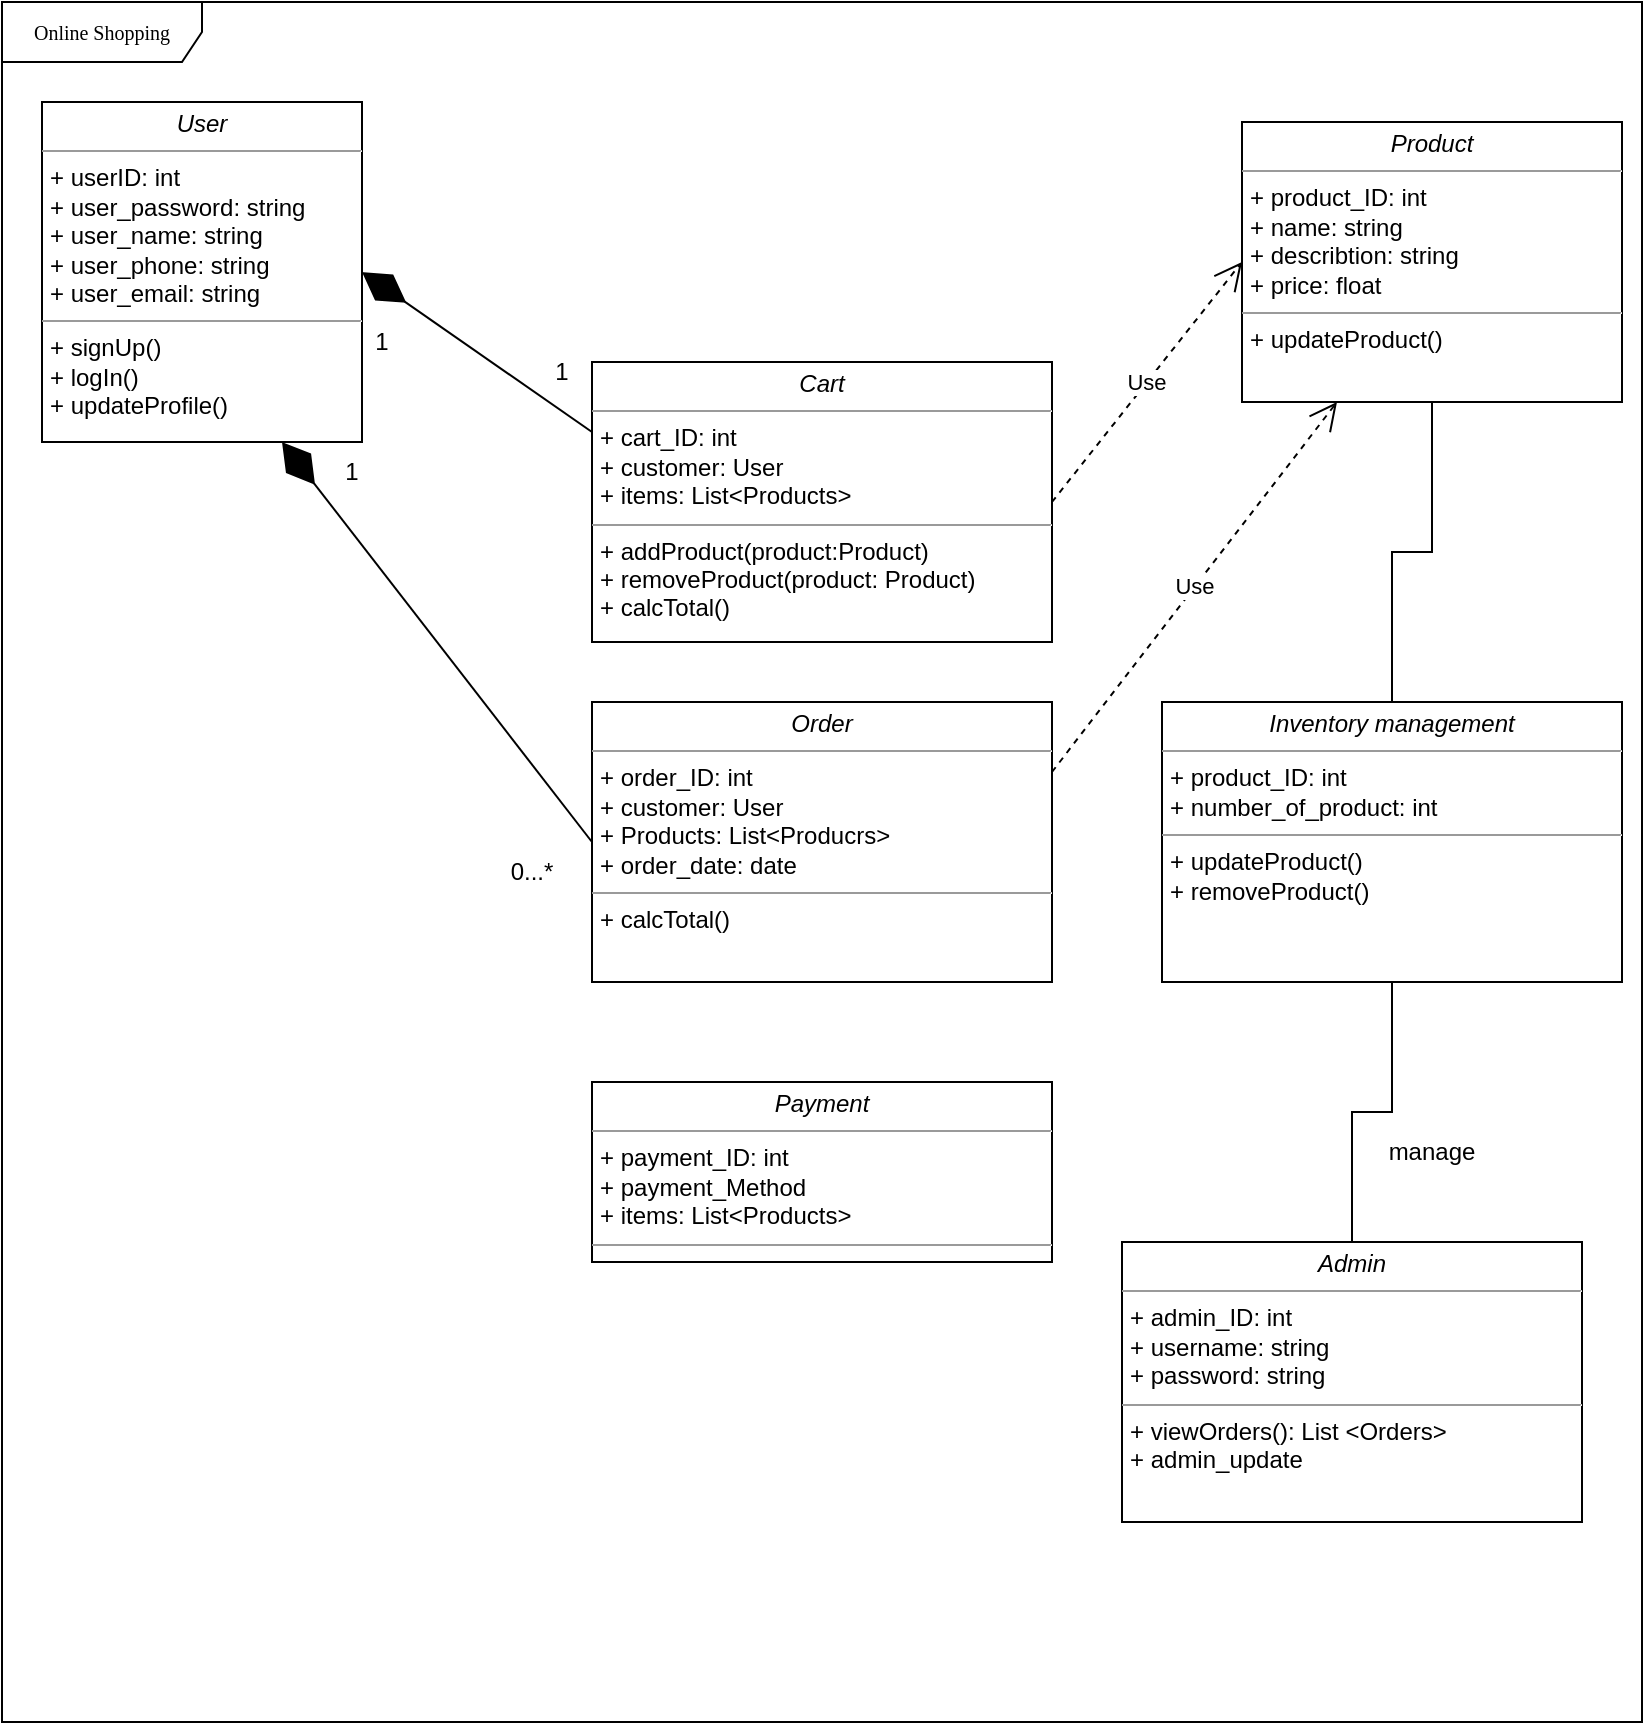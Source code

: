 <mxfile version="24.0.1" type="device">
  <diagram name="Page-1" id="c4acf3e9-155e-7222-9cf6-157b1a14988f">
    <mxGraphModel dx="1290" dy="565" grid="1" gridSize="10" guides="1" tooltips="1" connect="1" arrows="1" fold="1" page="1" pageScale="1" pageWidth="850" pageHeight="1100" background="none" math="0" shadow="0">
      <root>
        <mxCell id="0" />
        <mxCell id="1" parent="0" />
        <mxCell id="17acba5748e5396b-1" value="Online Shopping" style="shape=umlFrame;whiteSpace=wrap;html=1;rounded=0;shadow=0;comic=0;labelBackgroundColor=none;strokeWidth=1;fontFamily=Verdana;fontSize=10;align=center;width=100;height=30;" parent="1" vertex="1">
          <mxGeometry x="20" y="20" width="820" height="860" as="geometry" />
        </mxCell>
        <mxCell id="5d2195bd80daf111-15" value="&lt;p style=&quot;margin:0px;margin-top:4px;text-align:center;&quot;&gt;&lt;i&gt;User&lt;/i&gt;&lt;br&gt;&lt;/p&gt;&lt;hr size=&quot;1&quot;&gt;&lt;p style=&quot;border-color: var(--border-color); margin: 0px 0px 0px 4px;&quot;&gt;+ userID: int&lt;/p&gt;&lt;p style=&quot;border-color: var(--border-color); margin: 0px 0px 0px 4px;&quot;&gt;+ user_password: string&lt;br style=&quot;border-color: var(--border-color);&quot;&gt;+ user_name: string&lt;br style=&quot;border-color: var(--border-color);&quot;&gt;+ user_phone: string&lt;/p&gt;&lt;p style=&quot;border-color: var(--border-color); margin: 0px 0px 0px 4px;&quot;&gt;+ user_email: string&lt;/p&gt;&lt;hr size=&quot;1&quot;&gt;&lt;p style=&quot;margin:0px;margin-left:4px;&quot;&gt;+ signUp()&lt;br&gt;+ logIn()&lt;br&gt;+ updateProfile()&lt;/p&gt;" style="verticalAlign=top;align=left;overflow=fill;fontSize=12;fontFamily=Helvetica;html=1;rounded=0;shadow=0;comic=0;labelBackgroundColor=none;strokeWidth=1" parent="1" vertex="1">
          <mxGeometry x="40" y="70" width="160" height="170" as="geometry" />
        </mxCell>
        <mxCell id="454Sru1Qw_aLn2mXFdrK-1" style="edgeStyle=orthogonalEdgeStyle;rounded=0;orthogonalLoop=1;jettySize=auto;html=1;exitX=0.5;exitY=1;exitDx=0;exitDy=0;" parent="1" edge="1">
          <mxGeometry relative="1" as="geometry">
            <mxPoint x="155" y="227" as="sourcePoint" />
            <mxPoint x="155" y="227" as="targetPoint" />
          </mxGeometry>
        </mxCell>
        <mxCell id="454Sru1Qw_aLn2mXFdrK-4" value="&lt;p style=&quot;margin:0px;margin-top:4px;text-align:center;&quot;&gt;&lt;i&gt;Order&lt;/i&gt;&lt;/p&gt;&lt;hr size=&quot;1&quot;&gt;&lt;p style=&quot;border-color: var(--border-color); margin: 0px 0px 0px 4px;&quot;&gt;+ order_ID: int&lt;br style=&quot;border-color: var(--border-color);&quot;&gt;+ customer: User&lt;br&gt;+ Products: List&amp;lt;Producrs&amp;gt;&lt;br&gt;+ order_date: date&lt;/p&gt;&lt;hr size=&quot;1&quot;&gt;&lt;p style=&quot;margin:0px;margin-left:4px;&quot;&gt;+ calcTotal()&lt;/p&gt;" style="verticalAlign=top;align=left;overflow=fill;fontSize=12;fontFamily=Helvetica;html=1;rounded=0;shadow=0;comic=0;labelBackgroundColor=none;strokeWidth=1" parent="1" vertex="1">
          <mxGeometry x="315" y="370" width="230" height="140" as="geometry" />
        </mxCell>
        <mxCell id="454Sru1Qw_aLn2mXFdrK-5" value="&lt;p style=&quot;margin:0px;margin-top:4px;text-align:center;&quot;&gt;&lt;i&gt;Product&lt;/i&gt;&lt;/p&gt;&lt;hr size=&quot;1&quot;&gt;&lt;p style=&quot;border-color: var(--border-color); margin: 0px 0px 0px 4px;&quot;&gt;+ product_ID: int&lt;br style=&quot;border-color: var(--border-color);&quot;&gt;+ name: string&lt;br&gt;+ describtion: string&lt;br&gt;+ price: float&lt;/p&gt;&lt;hr size=&quot;1&quot;&gt;&lt;p style=&quot;margin:0px;margin-left:4px;&quot;&gt;+ updateProduct()&lt;/p&gt;" style="verticalAlign=top;align=left;overflow=fill;fontSize=12;fontFamily=Helvetica;html=1;rounded=0;shadow=0;comic=0;labelBackgroundColor=none;strokeWidth=1" parent="1" vertex="1">
          <mxGeometry x="640" y="80" width="190" height="140" as="geometry" />
        </mxCell>
        <mxCell id="454Sru1Qw_aLn2mXFdrK-6" value="&lt;p style=&quot;margin:0px;margin-top:4px;text-align:center;&quot;&gt;&lt;i&gt;Cart&lt;/i&gt;&lt;/p&gt;&lt;hr size=&quot;1&quot;&gt;&lt;p style=&quot;border-color: var(--border-color); margin: 0px 0px 0px 4px;&quot;&gt;+ cart_ID: int&lt;br style=&quot;border-color: var(--border-color);&quot;&gt;+ customer: User&lt;br&gt;+ items: List&amp;lt;Products&amp;gt;&lt;/p&gt;&lt;hr size=&quot;1&quot;&gt;&lt;p style=&quot;margin:0px;margin-left:4px;&quot;&gt;+ addProduct(product:Product)&lt;br style=&quot;border-color: var(--border-color);&quot;&gt;+ removeProduct(product: Product)&lt;/p&gt;&lt;p style=&quot;margin:0px;margin-left:4px;&quot;&gt;+ calcTotal()&lt;br&gt;&lt;/p&gt;" style="verticalAlign=top;align=left;overflow=fill;fontSize=12;fontFamily=Helvetica;html=1;rounded=0;shadow=0;comic=0;labelBackgroundColor=none;strokeWidth=1" parent="1" vertex="1">
          <mxGeometry x="315" y="200" width="230" height="140" as="geometry" />
        </mxCell>
        <mxCell id="454Sru1Qw_aLn2mXFdrK-7" value="&lt;p style=&quot;margin:0px;margin-top:4px;text-align:center;&quot;&gt;&lt;i&gt;Admin&lt;/i&gt;&lt;/p&gt;&lt;hr size=&quot;1&quot;&gt;&lt;p style=&quot;border-color: var(--border-color); margin: 0px 0px 0px 4px;&quot;&gt;+ admin_ID: int&lt;br style=&quot;border-color: var(--border-color);&quot;&gt;+ username: string&lt;br&gt;+ password: string&lt;/p&gt;&lt;hr size=&quot;1&quot;&gt;&lt;p style=&quot;margin:0px;margin-left:4px;&quot;&gt;&lt;span style=&quot;background-color: initial;&quot;&gt;+ viewOrders(): List &amp;lt;Orders&amp;gt;&lt;/span&gt;&lt;br&gt;&lt;/p&gt;&lt;p style=&quot;margin:0px;margin-left:4px;&quot;&gt;&lt;span style=&quot;background-color: initial;&quot;&gt;+ admin_update&lt;/span&gt;&lt;/p&gt;" style="verticalAlign=top;align=left;overflow=fill;fontSize=12;fontFamily=Helvetica;html=1;rounded=0;shadow=0;comic=0;labelBackgroundColor=none;strokeWidth=1" parent="1" vertex="1">
          <mxGeometry x="580" y="640" width="230" height="140" as="geometry" />
        </mxCell>
        <mxCell id="454Sru1Qw_aLn2mXFdrK-8" value="&lt;p style=&quot;margin:0px;margin-top:4px;text-align:center;&quot;&gt;&lt;i&gt;Payment&lt;/i&gt;&lt;/p&gt;&lt;hr size=&quot;1&quot;&gt;&lt;p style=&quot;border-color: var(--border-color); margin: 0px 0px 0px 4px;&quot;&gt;+ payment_ID: int&lt;br style=&quot;border-color: var(--border-color);&quot;&gt;+ payment_Method&lt;br&gt;+ items: List&amp;lt;Products&amp;gt;&lt;/p&gt;&lt;hr size=&quot;1&quot;&gt;&lt;p style=&quot;margin:0px;margin-left:4px;&quot;&gt;&lt;br&gt;&lt;/p&gt;" style="verticalAlign=top;align=left;overflow=fill;fontSize=12;fontFamily=Helvetica;html=1;rounded=0;shadow=0;comic=0;labelBackgroundColor=none;strokeWidth=1" parent="1" vertex="1">
          <mxGeometry x="315" y="560" width="230" height="90" as="geometry" />
        </mxCell>
        <mxCell id="454Sru1Qw_aLn2mXFdrK-15" value="1" style="text;html=1;align=center;verticalAlign=middle;whiteSpace=wrap;rounded=0;" parent="1" vertex="1">
          <mxGeometry x="180" y="240" width="30" height="30" as="geometry" />
        </mxCell>
        <mxCell id="454Sru1Qw_aLn2mXFdrK-21" value="" style="endArrow=diamondThin;endFill=1;endSize=24;html=1;rounded=0;entryX=1;entryY=0.5;entryDx=0;entryDy=0;exitX=0;exitY=0.25;exitDx=0;exitDy=0;" parent="1" source="454Sru1Qw_aLn2mXFdrK-6" target="5d2195bd80daf111-15" edge="1">
          <mxGeometry width="160" relative="1" as="geometry">
            <mxPoint x="290" y="360" as="sourcePoint" />
            <mxPoint x="450" y="360" as="targetPoint" />
            <Array as="points" />
          </mxGeometry>
        </mxCell>
        <mxCell id="454Sru1Qw_aLn2mXFdrK-22" value="1" style="text;html=1;align=center;verticalAlign=middle;whiteSpace=wrap;rounded=0;" parent="1" vertex="1">
          <mxGeometry x="290" y="190" width="20" height="30" as="geometry" />
        </mxCell>
        <mxCell id="454Sru1Qw_aLn2mXFdrK-24" value="" style="endArrow=diamondThin;endFill=1;endSize=24;html=1;rounded=0;exitX=0;exitY=0.5;exitDx=0;exitDy=0;entryX=0.75;entryY=1;entryDx=0;entryDy=0;" parent="1" source="454Sru1Qw_aLn2mXFdrK-4" target="5d2195bd80daf111-15" edge="1">
          <mxGeometry width="160" relative="1" as="geometry">
            <mxPoint x="290" y="360" as="sourcePoint" />
            <mxPoint x="450" y="360" as="targetPoint" />
          </mxGeometry>
        </mxCell>
        <mxCell id="bC5jpK4NbMSbZ2ZoPy8Q-8" value="" style="endArrow=none;html=1;edgeStyle=orthogonalEdgeStyle;rounded=0;entryX=0.5;entryY=0;entryDx=0;entryDy=0;exitX=0.5;exitY=1;exitDx=0;exitDy=0;" parent="1" source="tPwkocmxNujzIqduLx2B-2" target="454Sru1Qw_aLn2mXFdrK-7" edge="1">
          <mxGeometry relative="1" as="geometry">
            <mxPoint x="370" y="330" as="sourcePoint" />
            <mxPoint x="530" y="330" as="targetPoint" />
          </mxGeometry>
        </mxCell>
        <mxCell id="bC5jpK4NbMSbZ2ZoPy8Q-15" value="1" style="text;html=1;align=center;verticalAlign=middle;whiteSpace=wrap;rounded=0;" parent="1" vertex="1">
          <mxGeometry x="200" y="175" width="20" height="30" as="geometry" />
        </mxCell>
        <mxCell id="bC5jpK4NbMSbZ2ZoPy8Q-16" value="0...*" style="text;html=1;align=center;verticalAlign=middle;whiteSpace=wrap;rounded=0;" parent="1" vertex="1">
          <mxGeometry x="270" y="440" width="30" height="30" as="geometry" />
        </mxCell>
        <mxCell id="bC5jpK4NbMSbZ2ZoPy8Q-18" value="Use" style="endArrow=open;endSize=12;dashed=1;html=1;rounded=0;entryX=0;entryY=0.5;entryDx=0;entryDy=0;exitX=1;exitY=0.5;exitDx=0;exitDy=0;" parent="1" source="454Sru1Qw_aLn2mXFdrK-6" target="454Sru1Qw_aLn2mXFdrK-5" edge="1">
          <mxGeometry width="160" relative="1" as="geometry">
            <mxPoint x="370" y="360" as="sourcePoint" />
            <mxPoint x="530" y="360" as="targetPoint" />
          </mxGeometry>
        </mxCell>
        <mxCell id="bC5jpK4NbMSbZ2ZoPy8Q-19" value="Use" style="endArrow=open;endSize=12;dashed=1;html=1;rounded=0;entryX=0.25;entryY=1;entryDx=0;entryDy=0;exitX=1;exitY=0.25;exitDx=0;exitDy=0;" parent="1" source="454Sru1Qw_aLn2mXFdrK-4" target="454Sru1Qw_aLn2mXFdrK-5" edge="1">
          <mxGeometry width="160" relative="1" as="geometry">
            <mxPoint x="370" y="360" as="sourcePoint" />
            <mxPoint x="530" y="360" as="targetPoint" />
          </mxGeometry>
        </mxCell>
        <mxCell id="bC5jpK4NbMSbZ2ZoPy8Q-20" value="manage" style="text;html=1;align=center;verticalAlign=middle;whiteSpace=wrap;rounded=0;" parent="1" vertex="1">
          <mxGeometry x="705" y="580" width="60" height="30" as="geometry" />
        </mxCell>
        <mxCell id="tPwkocmxNujzIqduLx2B-3" value="" style="endArrow=none;html=1;edgeStyle=orthogonalEdgeStyle;rounded=0;entryX=0.5;entryY=0;entryDx=0;entryDy=0;exitX=0.5;exitY=1;exitDx=0;exitDy=0;" edge="1" parent="1" source="454Sru1Qw_aLn2mXFdrK-5" target="tPwkocmxNujzIqduLx2B-2">
          <mxGeometry relative="1" as="geometry">
            <mxPoint x="735" y="220" as="sourcePoint" />
            <mxPoint x="695" y="650" as="targetPoint" />
          </mxGeometry>
        </mxCell>
        <mxCell id="tPwkocmxNujzIqduLx2B-2" value="&lt;p style=&quot;margin:0px;margin-top:4px;text-align:center;&quot;&gt;&lt;i&gt;Inventory management&lt;/i&gt;&lt;/p&gt;&lt;hr size=&quot;1&quot;&gt;&lt;p style=&quot;border-color: var(--border-color); margin: 0px 0px 0px 4px;&quot;&gt;+ product_ID: int&lt;br style=&quot;border-color: var(--border-color);&quot;&gt;+ number_of_product: int&lt;/p&gt;&lt;hr size=&quot;1&quot;&gt;&lt;p style=&quot;margin:0px;margin-left:4px;&quot;&gt;+ updateProduct()&lt;br style=&quot;border-color: var(--border-color);&quot;&gt;+ removeProduct()&lt;/p&gt;" style="verticalAlign=top;align=left;overflow=fill;fontSize=12;fontFamily=Helvetica;html=1;rounded=0;shadow=0;comic=0;labelBackgroundColor=none;strokeWidth=1" vertex="1" parent="1">
          <mxGeometry x="600" y="370" width="230" height="140" as="geometry" />
        </mxCell>
      </root>
    </mxGraphModel>
  </diagram>
</mxfile>
